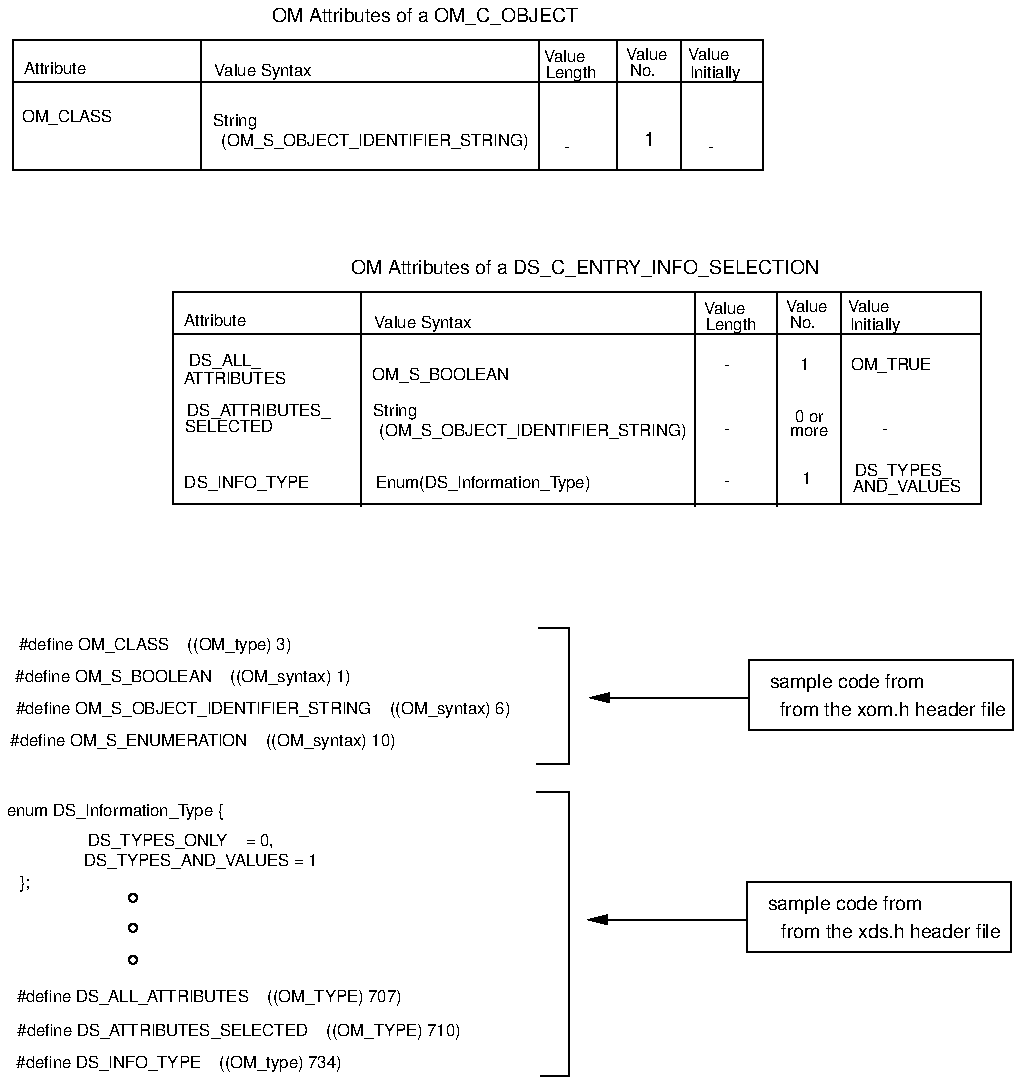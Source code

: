 .PS
.in +.6i
scale = 100
"\fH\s6enum DS_Information_Type {\s0\fP"  at 56, 359
circle radius 2 at 65, 284
circle radius 2 at 65, 300
circle radius 2 at 65, 315
"\fH\s6DS_TYPES_ONLY    = 0,\s0\fP"  at 89, 344
"\fH\s6DS_TYPES_AND_VALUES = 1\s0\fP"  at 99, 334
"\fH\s6};\s0\fP"  at 11, 323
"\fH\s6#define DS_INFO_TYPE    ((OM_type) 734)\s0\fP"  at 88, 233
"\fH\s6#define DS_ATTRIBUTES_SELECTED    ((OM_TYPE) 710)\s0\fP"  at 118, 249
"\fH\s6#define DS_ALL_ATTRIBUTES    ((OM_TYPE) 707)\s0\fP"  at 103, 266
"\fH\s6#define OM_S_ENUMERATION    ((OM_syntax) 10)\s0\fP"  at 100, 394
"\fH\s6#define OM_S_OBJECT_IDENTIFIER_STRING    ((OM_syntax) 6)\s0\fP"  at 130, 410
"\fH\s6#define OM_S_BOOLEAN    ((OM_syntax) 1)\s0\fP"  at 90, 426
"\fH\s6#define OM_CLASS    ((OM_type) 3)\s0\fP"  at 76, 442
line ->  from 373, 415 \
	to 293, 415 
"\fH\s7sample code from\s0\fP"  at 422, 423
box  wid 132 ht 35 at 439, 416.5
"\fH\s7from the xom.h header file\s0\fP"  at 445, 409
line   from 267, 368 \
	to 283, 368 \
	to 283, 226 \
	to 269, 226 
line   from 268, 450 \
	to 283, 450 \
	to 283, 382 \
	to 267, 382 
"\fH\s7\s0\fP"  at 44, 4
box  wid 375 ht 65 at 192.5, 711.5
"\fH\s7\s0\fP"  at 266, 651
line   from 387, 618 \
	to 387, 511 
box  wid 404 ht 106 at 287, 565
"\fH\s6OM_TRUE\s0\fP"  at 444, 582
"\fH\s6DS_TYPES_\s0\fP"  at 450, 529
"\fH\s6AND_VALUES\s0\fP"  at 452, 521
line   from 85, 597 \
	to 488, 597 
"\fH\s6-\s0\fP"  at 441, 550
"\fH\s6more\s0\fP"  at 403, 549
"\fH\s60 or\s0\fP"  at 403, 556
"\fH\s61\s0\fP"  at 402, 525
"\fH\s61\s0\fP"  at 401, 582
"\fH\s6-\s0\fP"  at 362, 524
"\fH\s6-\s0\fP"  at 362, 550
"\fH\s6-\s0\fP"  at 362, 582
"\fH\s6Value Syntax\s0\fP"  at 210, 603
"\fH\s6OM_S_BOOLEAN\s0\fP"  at 219, 577
"\fH\s6String\s0\fP"  at 196, 559
line   from 179, 618 \
	to 179, 511 
"\fH\s6SELECTED\s0\fP"  at 113, 551
"\fH\s6DS_ATTRIBUTES_\s0\fP"  at 128, 559
"\fH\s6DS_ALL_\s0\fP"  at 111, 584
"\fH\s6ATTRIBUTES\s0\fP"  at 116, 575
"\fH\s6Attribute\s0\fP"  at 106, 604
line   from 346, 618 \
	to 346, 511 \
	to 346, 522 
line   from 419, 617 \
	to 419, 512 
"\fH\s6\s0\fP"  at 214, 548
"\fH\s6Value\s0\fP"  at 361, 610
"\fH\s6Length\s0\fP"  at 364, 602
"\fH\s6Value\s0\fP"  at 402, 611
"\fH\s6No.\s0\fP"  at 400, 603
"\fH\s6Value\s0\fP"  at 433, 611
"\fH\s6Initially\s0\fP"  at 436, 602
"\fH\s6(OM_S_OBJECT_IDENTIFIER_STRING)\s0\fP"  at 265, 549
line   from 268, 744 \
	to 268, 679 
"\fH\s6(OM_S_OBJECT_IDENTIFIER_STRING)\s0\fP"  at 186, 694
line   from 339, 743 \
	to 339, 679 
line   from 307, 744 \
	to 307, 679 
line   from 99, 744 \
	to 99, 679 
"\fH\s6-\s0\fP"  at 354, 691
line   from 5, 723 \
	to 380, 723 
"\fH\s71\s0\fP"  at 323, 694
"\fH\s6-\s0\fP"  at 282, 691
"\fH\s6String\s0\fP"  at 116, 704
"\fH\s6OM_CLASS\s0\fP"  at 32, 706
"\fH\s6Initially\s0\fP"  at 356, 728
"\fH\s6Value\s0\fP"  at 353, 737
"\fH\s6No.\s0\fP"  at 320, 729
"\fH\s6Value\s0\fP"  at 322, 737
"\fH\s6Length\s0\fP"  at 284, 728
"\fH\s6Value\s0\fP"  at 281, 736
"\fH\s6\s0\fP"  at 134, 674
"\fH\s6Attribute\s0\fP"  at 26, 730
"\fH\s6Value Syntax\s0\fP"  at 130, 729
line ->  from 372, 304 \
	to 292, 304 
box  wid 132 ht 35 at 438, 305.5
"\fH\s7sample code from\s0\fP"  at 421, 312
"\fH\s7from the xds.h header file\s0\fP"  at 444, 298
"\fH\s7OM Attributes of a OM_C_OBJECT\s0\fP"  at 211, 756
"\fH\s7OM Attributes of a DS_C_ENTRY_INFO_SELECTION\s0\fP"  at 291, 630
"\fH\s6DS_INFO_TYPE\s0\fP"  at 122, 523
"\fH\s6Enum(DS_Information_Type)\s0\fP"  at 240, 523
.in -.6i
.PE
